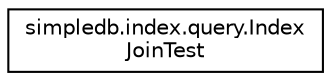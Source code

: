 digraph "Graphical Class Hierarchy"
{
  edge [fontname="Helvetica",fontsize="10",labelfontname="Helvetica",labelfontsize="10"];
  node [fontname="Helvetica",fontsize="10",shape=record];
  rankdir="LR";
  Node0 [label="simpledb.index.query.Index\lJoinTest",height=0.2,width=0.4,color="black", fillcolor="white", style="filled",URL="$classsimpledb_1_1index_1_1query_1_1IndexJoinTest.html"];
}
